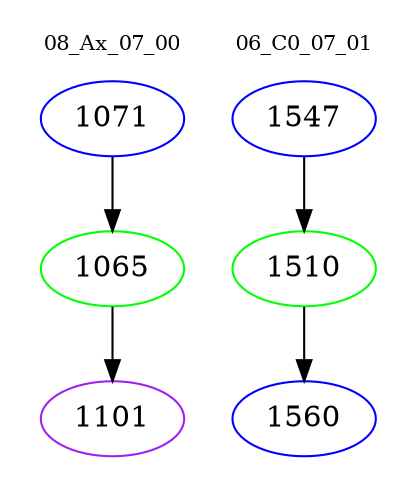 digraph{
subgraph cluster_0 {
color = white
label = "08_Ax_07_00";
fontsize=10;
T0_1071 [label="1071", color="blue"]
T0_1071 -> T0_1065 [color="black"]
T0_1065 [label="1065", color="green"]
T0_1065 -> T0_1101 [color="black"]
T0_1101 [label="1101", color="purple"]
}
subgraph cluster_1 {
color = white
label = "06_C0_07_01";
fontsize=10;
T1_1547 [label="1547", color="blue"]
T1_1547 -> T1_1510 [color="black"]
T1_1510 [label="1510", color="green"]
T1_1510 -> T1_1560 [color="black"]
T1_1560 [label="1560", color="blue"]
}
}
